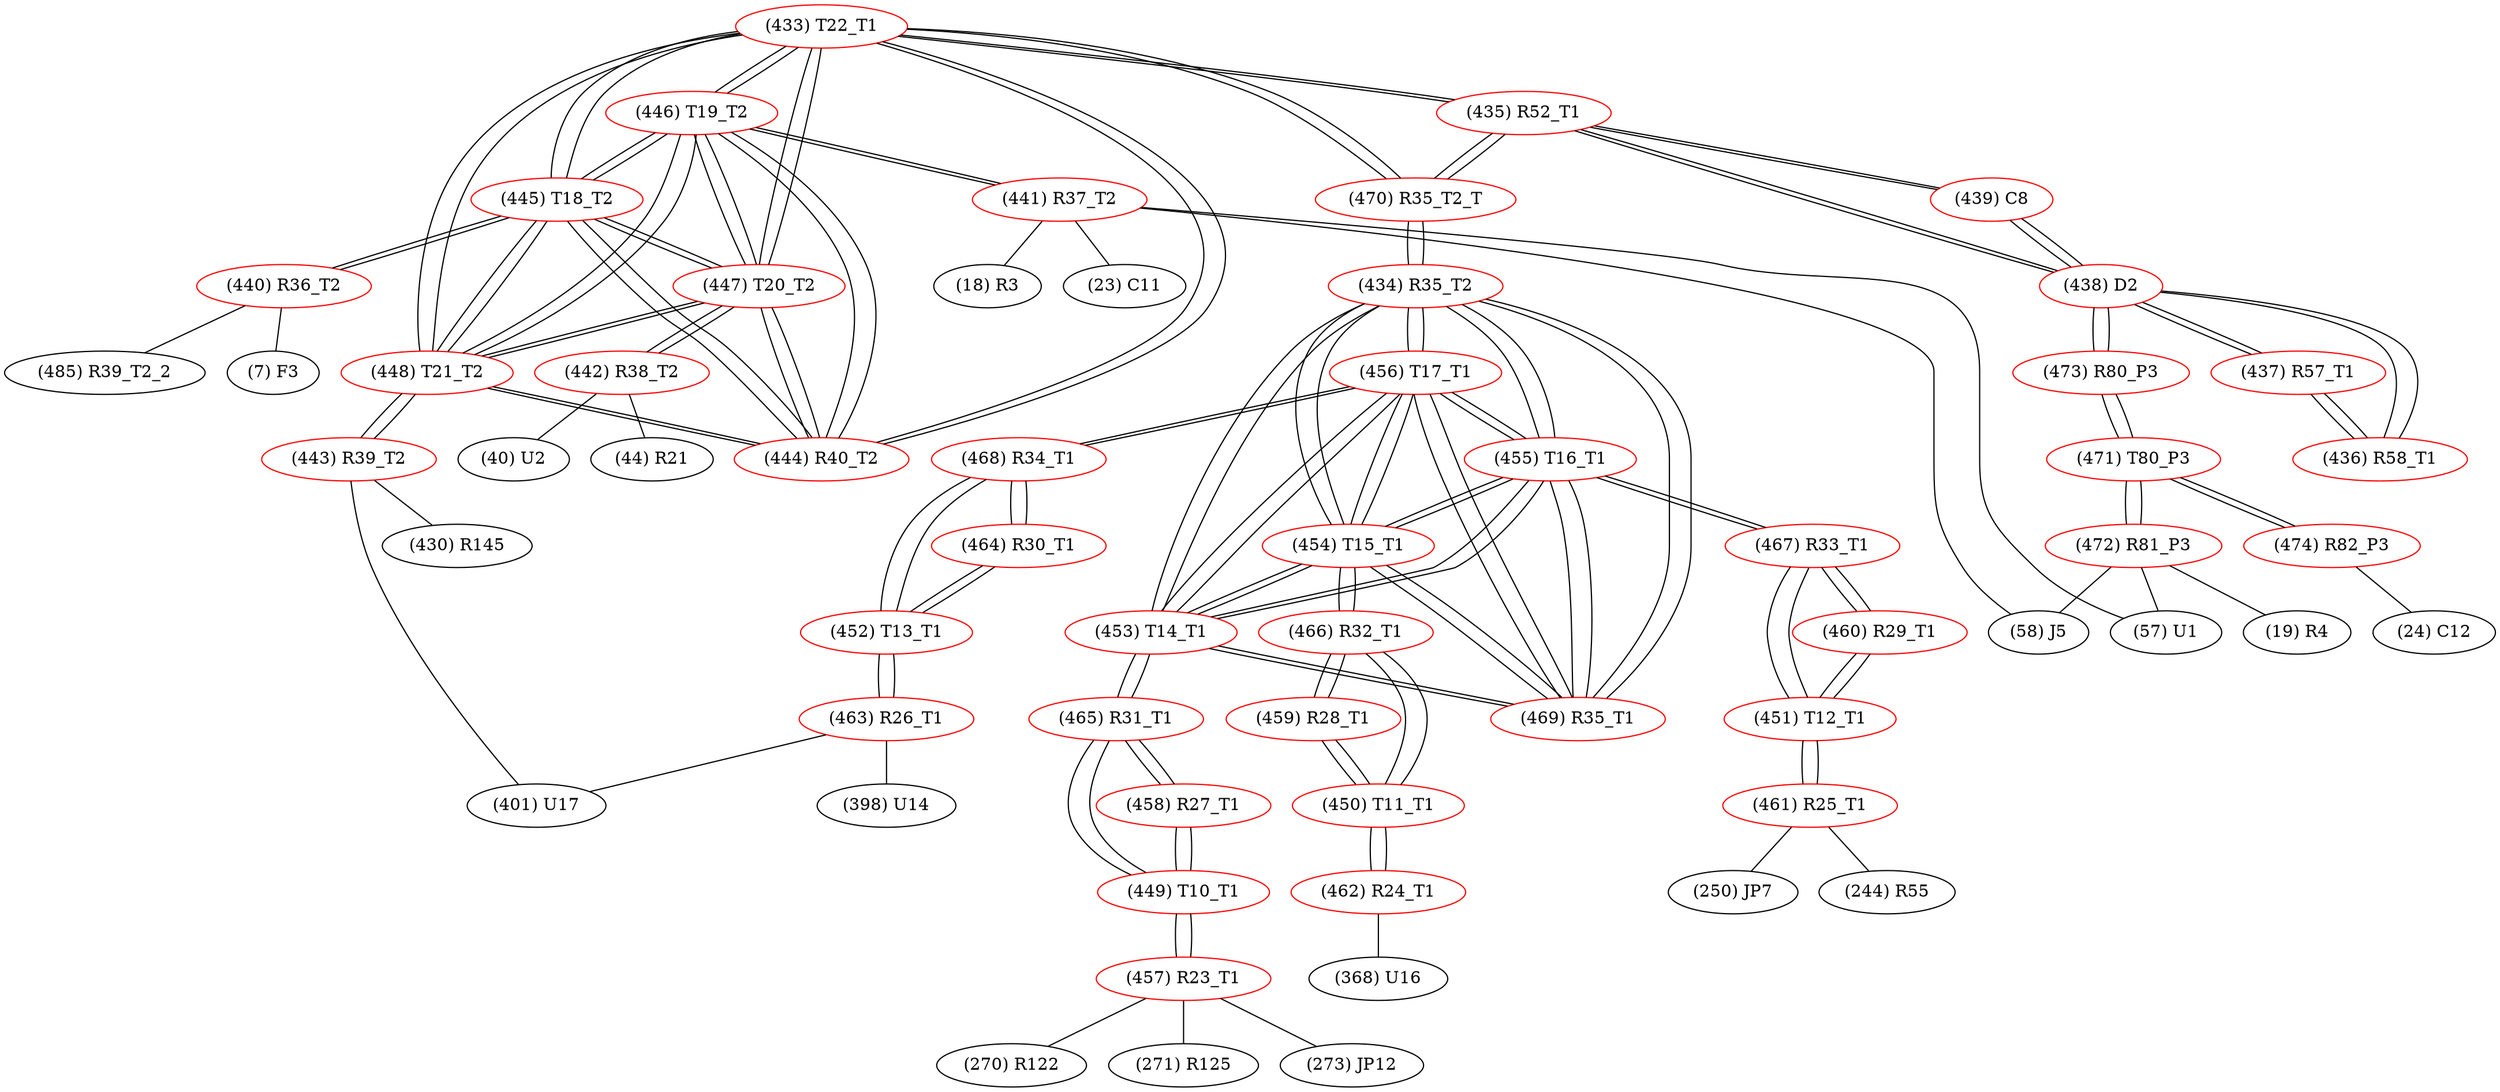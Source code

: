graph {
	433 [label="(433) T22_T1" color=red]
	446 [label="(446) T19_T2"]
	445 [label="(445) T18_T2"]
	444 [label="(444) R40_T2"]
	448 [label="(448) T21_T2"]
	447 [label="(447) T20_T2"]
	435 [label="(435) R52_T1"]
	470 [label="(470) R35_T2_T"]
	434 [label="(434) R35_T2" color=red]
	455 [label="(455) T16_T1"]
	454 [label="(454) T15_T1"]
	469 [label="(469) R35_T1"]
	453 [label="(453) T14_T1"]
	456 [label="(456) T17_T1"]
	470 [label="(470) R35_T2_T"]
	435 [label="(435) R52_T1" color=red]
	438 [label="(438) D2"]
	439 [label="(439) C8"]
	470 [label="(470) R35_T2_T"]
	433 [label="(433) T22_T1"]
	436 [label="(436) R58_T1" color=red]
	437 [label="(437) R57_T1"]
	438 [label="(438) D2"]
	437 [label="(437) R57_T1" color=red]
	436 [label="(436) R58_T1"]
	438 [label="(438) D2"]
	438 [label="(438) D2" color=red]
	435 [label="(435) R52_T1"]
	439 [label="(439) C8"]
	436 [label="(436) R58_T1"]
	437 [label="(437) R57_T1"]
	473 [label="(473) R80_P3"]
	439 [label="(439) C8" color=red]
	438 [label="(438) D2"]
	435 [label="(435) R52_T1"]
	440 [label="(440) R36_T2" color=red]
	7 [label="(7) F3"]
	485 [label="(485) R39_T2_2"]
	445 [label="(445) T18_T2"]
	441 [label="(441) R37_T2" color=red]
	18 [label="(18) R3"]
	57 [label="(57) U1"]
	23 [label="(23) C11"]
	58 [label="(58) J5"]
	446 [label="(446) T19_T2"]
	442 [label="(442) R38_T2" color=red]
	40 [label="(40) U2"]
	44 [label="(44) R21"]
	447 [label="(447) T20_T2"]
	443 [label="(443) R39_T2" color=red]
	401 [label="(401) U17"]
	430 [label="(430) R145"]
	448 [label="(448) T21_T2"]
	444 [label="(444) R40_T2" color=red]
	433 [label="(433) T22_T1"]
	446 [label="(446) T19_T2"]
	445 [label="(445) T18_T2"]
	448 [label="(448) T21_T2"]
	447 [label="(447) T20_T2"]
	445 [label="(445) T18_T2" color=red]
	433 [label="(433) T22_T1"]
	446 [label="(446) T19_T2"]
	444 [label="(444) R40_T2"]
	448 [label="(448) T21_T2"]
	447 [label="(447) T20_T2"]
	440 [label="(440) R36_T2"]
	446 [label="(446) T19_T2" color=red]
	433 [label="(433) T22_T1"]
	445 [label="(445) T18_T2"]
	444 [label="(444) R40_T2"]
	448 [label="(448) T21_T2"]
	447 [label="(447) T20_T2"]
	441 [label="(441) R37_T2"]
	447 [label="(447) T20_T2" color=red]
	433 [label="(433) T22_T1"]
	446 [label="(446) T19_T2"]
	445 [label="(445) T18_T2"]
	444 [label="(444) R40_T2"]
	448 [label="(448) T21_T2"]
	442 [label="(442) R38_T2"]
	448 [label="(448) T21_T2" color=red]
	433 [label="(433) T22_T1"]
	446 [label="(446) T19_T2"]
	445 [label="(445) T18_T2"]
	444 [label="(444) R40_T2"]
	447 [label="(447) T20_T2"]
	443 [label="(443) R39_T2"]
	449 [label="(449) T10_T1" color=red]
	457 [label="(457) R23_T1"]
	465 [label="(465) R31_T1"]
	458 [label="(458) R27_T1"]
	450 [label="(450) T11_T1" color=red]
	462 [label="(462) R24_T1"]
	466 [label="(466) R32_T1"]
	459 [label="(459) R28_T1"]
	451 [label="(451) T12_T1" color=red]
	467 [label="(467) R33_T1"]
	460 [label="(460) R29_T1"]
	461 [label="(461) R25_T1"]
	452 [label="(452) T13_T1" color=red]
	464 [label="(464) R30_T1"]
	468 [label="(468) R34_T1"]
	463 [label="(463) R26_T1"]
	453 [label="(453) T14_T1" color=red]
	455 [label="(455) T16_T1"]
	454 [label="(454) T15_T1"]
	469 [label="(469) R35_T1"]
	456 [label="(456) T17_T1"]
	434 [label="(434) R35_T2"]
	465 [label="(465) R31_T1"]
	454 [label="(454) T15_T1" color=red]
	455 [label="(455) T16_T1"]
	469 [label="(469) R35_T1"]
	453 [label="(453) T14_T1"]
	456 [label="(456) T17_T1"]
	434 [label="(434) R35_T2"]
	466 [label="(466) R32_T1"]
	455 [label="(455) T16_T1" color=red]
	454 [label="(454) T15_T1"]
	469 [label="(469) R35_T1"]
	453 [label="(453) T14_T1"]
	456 [label="(456) T17_T1"]
	434 [label="(434) R35_T2"]
	467 [label="(467) R33_T1"]
	456 [label="(456) T17_T1" color=red]
	455 [label="(455) T16_T1"]
	454 [label="(454) T15_T1"]
	469 [label="(469) R35_T1"]
	453 [label="(453) T14_T1"]
	434 [label="(434) R35_T2"]
	468 [label="(468) R34_T1"]
	457 [label="(457) R23_T1" color=red]
	270 [label="(270) R122"]
	271 [label="(271) R125"]
	273 [label="(273) JP12"]
	449 [label="(449) T10_T1"]
	458 [label="(458) R27_T1" color=red]
	449 [label="(449) T10_T1"]
	465 [label="(465) R31_T1"]
	459 [label="(459) R28_T1" color=red]
	466 [label="(466) R32_T1"]
	450 [label="(450) T11_T1"]
	460 [label="(460) R29_T1" color=red]
	467 [label="(467) R33_T1"]
	451 [label="(451) T12_T1"]
	461 [label="(461) R25_T1" color=red]
	250 [label="(250) JP7"]
	244 [label="(244) R55"]
	451 [label="(451) T12_T1"]
	462 [label="(462) R24_T1" color=red]
	368 [label="(368) U16"]
	450 [label="(450) T11_T1"]
	463 [label="(463) R26_T1" color=red]
	398 [label="(398) U14"]
	401 [label="(401) U17"]
	452 [label="(452) T13_T1"]
	464 [label="(464) R30_T1" color=red]
	468 [label="(468) R34_T1"]
	452 [label="(452) T13_T1"]
	465 [label="(465) R31_T1" color=red]
	449 [label="(449) T10_T1"]
	458 [label="(458) R27_T1"]
	453 [label="(453) T14_T1"]
	466 [label="(466) R32_T1" color=red]
	454 [label="(454) T15_T1"]
	459 [label="(459) R28_T1"]
	450 [label="(450) T11_T1"]
	467 [label="(467) R33_T1" color=red]
	455 [label="(455) T16_T1"]
	460 [label="(460) R29_T1"]
	451 [label="(451) T12_T1"]
	468 [label="(468) R34_T1" color=red]
	456 [label="(456) T17_T1"]
	464 [label="(464) R30_T1"]
	452 [label="(452) T13_T1"]
	469 [label="(469) R35_T1" color=red]
	455 [label="(455) T16_T1"]
	454 [label="(454) T15_T1"]
	453 [label="(453) T14_T1"]
	456 [label="(456) T17_T1"]
	434 [label="(434) R35_T2"]
	470 [label="(470) R35_T2_T" color=red]
	435 [label="(435) R52_T1"]
	433 [label="(433) T22_T1"]
	434 [label="(434) R35_T2"]
	471 [label="(471) T80_P3" color=red]
	472 [label="(472) R81_P3"]
	474 [label="(474) R82_P3"]
	473 [label="(473) R80_P3"]
	472 [label="(472) R81_P3" color=red]
	58 [label="(58) J5"]
	19 [label="(19) R4"]
	57 [label="(57) U1"]
	471 [label="(471) T80_P3"]
	473 [label="(473) R80_P3" color=red]
	438 [label="(438) D2"]
	471 [label="(471) T80_P3"]
	474 [label="(474) R82_P3" color=red]
	24 [label="(24) C12"]
	471 [label="(471) T80_P3"]
	433 -- 446
	433 -- 445
	433 -- 444
	433 -- 448
	433 -- 447
	433 -- 435
	433 -- 470
	434 -- 455
	434 -- 454
	434 -- 469
	434 -- 453
	434 -- 456
	434 -- 470
	435 -- 438
	435 -- 439
	435 -- 470
	435 -- 433
	436 -- 437
	436 -- 438
	437 -- 436
	437 -- 438
	438 -- 435
	438 -- 439
	438 -- 436
	438 -- 437
	438 -- 473
	439 -- 438
	439 -- 435
	440 -- 7
	440 -- 485
	440 -- 445
	441 -- 18
	441 -- 57
	441 -- 23
	441 -- 58
	441 -- 446
	442 -- 40
	442 -- 44
	442 -- 447
	443 -- 401
	443 -- 430
	443 -- 448
	444 -- 433
	444 -- 446
	444 -- 445
	444 -- 448
	444 -- 447
	445 -- 433
	445 -- 446
	445 -- 444
	445 -- 448
	445 -- 447
	445 -- 440
	446 -- 433
	446 -- 445
	446 -- 444
	446 -- 448
	446 -- 447
	446 -- 441
	447 -- 433
	447 -- 446
	447 -- 445
	447 -- 444
	447 -- 448
	447 -- 442
	448 -- 433
	448 -- 446
	448 -- 445
	448 -- 444
	448 -- 447
	448 -- 443
	449 -- 457
	449 -- 465
	449 -- 458
	450 -- 462
	450 -- 466
	450 -- 459
	451 -- 467
	451 -- 460
	451 -- 461
	452 -- 464
	452 -- 468
	452 -- 463
	453 -- 455
	453 -- 454
	453 -- 469
	453 -- 456
	453 -- 434
	453 -- 465
	454 -- 455
	454 -- 469
	454 -- 453
	454 -- 456
	454 -- 434
	454 -- 466
	455 -- 454
	455 -- 469
	455 -- 453
	455 -- 456
	455 -- 434
	455 -- 467
	456 -- 455
	456 -- 454
	456 -- 469
	456 -- 453
	456 -- 434
	456 -- 468
	457 -- 270
	457 -- 271
	457 -- 273
	457 -- 449
	458 -- 449
	458 -- 465
	459 -- 466
	459 -- 450
	460 -- 467
	460 -- 451
	461 -- 250
	461 -- 244
	461 -- 451
	462 -- 368
	462 -- 450
	463 -- 398
	463 -- 401
	463 -- 452
	464 -- 468
	464 -- 452
	465 -- 449
	465 -- 458
	465 -- 453
	466 -- 454
	466 -- 459
	466 -- 450
	467 -- 455
	467 -- 460
	467 -- 451
	468 -- 456
	468 -- 464
	468 -- 452
	469 -- 455
	469 -- 454
	469 -- 453
	469 -- 456
	469 -- 434
	470 -- 435
	470 -- 433
	470 -- 434
	471 -- 472
	471 -- 474
	471 -- 473
	472 -- 58
	472 -- 19
	472 -- 57
	472 -- 471
	473 -- 438
	473 -- 471
	474 -- 24
	474 -- 471
}